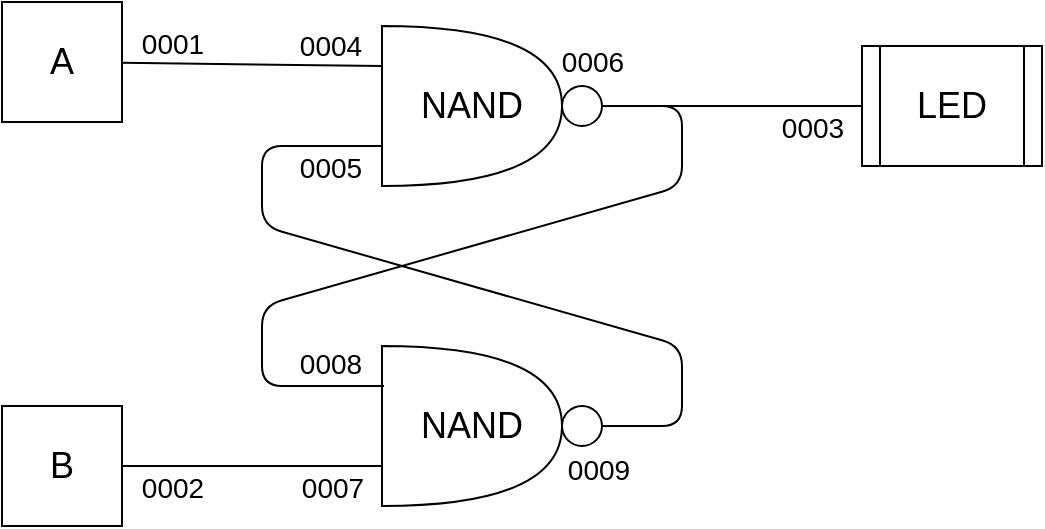 <mxfile version="14.9.6" type="device"><diagram id="Abg4GTiG7_1-cK8V5b2h" name="ページ1"><mxGraphModel dx="909" dy="522" grid="1" gridSize="10" guides="1" tooltips="1" connect="1" arrows="1" fold="1" page="1" pageScale="1" pageWidth="827" pageHeight="1169" math="0" shadow="0"><root><mxCell id="0"/><mxCell id="1" parent="0"/><mxCell id="W8r8Apw9rVZfVgwdfzkY-9" value="&lt;span style=&quot;font-size: 18px&quot;&gt;A&lt;/span&gt;" style="whiteSpace=wrap;html=1;aspect=fixed;" parent="1" vertex="1"><mxGeometry x="180" y="68" width="60" height="60" as="geometry"/></mxCell><mxCell id="W8r8Apw9rVZfVgwdfzkY-10" value="&lt;font style=&quot;font-size: 18px&quot;&gt;B&lt;/font&gt;" style="whiteSpace=wrap;html=1;aspect=fixed;" parent="1" vertex="1"><mxGeometry x="180" y="270" width="60" height="60" as="geometry"/></mxCell><mxCell id="W8r8Apw9rVZfVgwdfzkY-11" value="&lt;font style=&quot;font-size: 18px&quot;&gt;LED&lt;/font&gt;" style="shape=process;whiteSpace=wrap;html=1;backgroundOutline=1;" parent="1" vertex="1"><mxGeometry x="610" y="90" width="90" height="60" as="geometry"/></mxCell><mxCell id="HebiIMr509RJBNYMSd7E-1" value="" style="group" parent="1" vertex="1" connectable="0"><mxGeometry x="370" y="80" width="110" height="80" as="geometry"/></mxCell><mxCell id="HebiIMr509RJBNYMSd7E-2" value="&lt;font style=&quot;font-size: 18px&quot;&gt;NAND&lt;/font&gt;" style="shape=or;whiteSpace=wrap;html=1;" parent="HebiIMr509RJBNYMSd7E-1" vertex="1"><mxGeometry width="90" height="80" as="geometry"/></mxCell><mxCell id="HebiIMr509RJBNYMSd7E-3" value="" style="ellipse;whiteSpace=wrap;html=1;aspect=fixed;" parent="HebiIMr509RJBNYMSd7E-1" vertex="1"><mxGeometry x="90" y="30" width="20" height="20" as="geometry"/></mxCell><mxCell id="HebiIMr509RJBNYMSd7E-4" value="" style="group" parent="1" vertex="1" connectable="0"><mxGeometry x="370" y="240" width="110" height="80" as="geometry"/></mxCell><mxCell id="HebiIMr509RJBNYMSd7E-5" value="&lt;font style=&quot;font-size: 18px&quot;&gt;NAND&lt;/font&gt;" style="shape=or;whiteSpace=wrap;html=1;" parent="HebiIMr509RJBNYMSd7E-4" vertex="1"><mxGeometry width="90" height="80" as="geometry"/></mxCell><mxCell id="HebiIMr509RJBNYMSd7E-6" value="" style="ellipse;whiteSpace=wrap;html=1;aspect=fixed;" parent="HebiIMr509RJBNYMSd7E-4" vertex="1"><mxGeometry x="90" y="30" width="20" height="20" as="geometry"/></mxCell><mxCell id="HebiIMr509RJBNYMSd7E-18" value="" style="endArrow=none;html=1;entryX=0;entryY=0.5;entryDx=0;entryDy=0;exitX=1;exitY=0.5;exitDx=0;exitDy=0;" parent="1" source="HebiIMr509RJBNYMSd7E-3" target="W8r8Apw9rVZfVgwdfzkY-11" edge="1"><mxGeometry width="50" height="50" relative="1" as="geometry"><mxPoint x="670" y="200" as="sourcePoint"/><mxPoint x="510" y="250" as="targetPoint"/></mxGeometry></mxCell><mxCell id="HebiIMr509RJBNYMSd7E-24" value="&lt;font style=&quot;font-size: 14px&quot;&gt;0004&lt;/font&gt;" style="text;html=1;align=center;verticalAlign=middle;resizable=0;points=[];autosize=1;strokeColor=none;" parent="1" vertex="1"><mxGeometry x="319" y="80" width="50" height="20" as="geometry"/></mxCell><mxCell id="HebiIMr509RJBNYMSd7E-25" value="&lt;font style=&quot;font-size: 14px&quot;&gt;0005&lt;/font&gt;" style="text;html=1;align=center;verticalAlign=middle;resizable=0;points=[];autosize=1;strokeColor=none;" parent="1" vertex="1"><mxGeometry x="319" y="141" width="50" height="20" as="geometry"/></mxCell><mxCell id="HebiIMr509RJBNYMSd7E-26" value="&lt;font style=&quot;font-size: 14px&quot;&gt;0006&lt;/font&gt;" style="text;html=1;align=center;verticalAlign=middle;resizable=0;points=[];autosize=1;strokeColor=none;" parent="1" vertex="1"><mxGeometry x="450" y="88" width="50" height="20" as="geometry"/></mxCell><mxCell id="HebiIMr509RJBNYMSd7E-27" value="&lt;font style=&quot;font-size: 14px&quot;&gt;0007&lt;/font&gt;" style="text;html=1;align=center;verticalAlign=middle;resizable=0;points=[];autosize=1;strokeColor=none;" parent="1" vertex="1"><mxGeometry x="320" y="301" width="50" height="20" as="geometry"/></mxCell><mxCell id="HebiIMr509RJBNYMSd7E-28" value="&lt;font style=&quot;font-size: 14px&quot;&gt;0008&lt;/font&gt;" style="text;html=1;align=center;verticalAlign=middle;resizable=0;points=[];autosize=1;strokeColor=none;" parent="1" vertex="1"><mxGeometry x="319" y="239" width="50" height="20" as="geometry"/></mxCell><mxCell id="HebiIMr509RJBNYMSd7E-29" value="&lt;font style=&quot;font-size: 14px&quot;&gt;0009&lt;/font&gt;" style="text;html=1;align=center;verticalAlign=middle;resizable=0;points=[];autosize=1;strokeColor=none;" parent="1" vertex="1"><mxGeometry x="453" y="292" width="50" height="20" as="geometry"/></mxCell><mxCell id="5MlamFhoSwHAsdBm2o48-3" value="" style="endArrow=none;html=1;entryX=0;entryY=0.25;entryDx=0;entryDy=0;entryPerimeter=0;" parent="1" source="W8r8Apw9rVZfVgwdfzkY-9" target="HebiIMr509RJBNYMSd7E-2" edge="1"><mxGeometry width="50" height="50" relative="1" as="geometry"><mxPoint x="390" y="290" as="sourcePoint"/><mxPoint x="440" y="240" as="targetPoint"/></mxGeometry></mxCell><mxCell id="5MlamFhoSwHAsdBm2o48-4" value="" style="endArrow=none;html=1;entryX=0;entryY=0.75;entryDx=0;entryDy=0;entryPerimeter=0;exitX=1;exitY=0.5;exitDx=0;exitDy=0;" parent="1" source="W8r8Apw9rVZfVgwdfzkY-10" target="HebiIMr509RJBNYMSd7E-5" edge="1"><mxGeometry width="50" height="50" relative="1" as="geometry"><mxPoint x="250" y="108.375" as="sourcePoint"/><mxPoint x="380" y="110" as="targetPoint"/></mxGeometry></mxCell><mxCell id="5MlamFhoSwHAsdBm2o48-5" value="" style="endArrow=none;html=1;entryX=0;entryY=0.75;entryDx=0;entryDy=0;entryPerimeter=0;" parent="1" target="HebiIMr509RJBNYMSd7E-2" edge="1"><mxGeometry width="50" height="50" relative="1" as="geometry"><mxPoint x="480" y="280" as="sourcePoint"/><mxPoint x="440" y="240" as="targetPoint"/><Array as="points"><mxPoint x="520" y="280"/><mxPoint x="520" y="240"/><mxPoint x="310" y="180"/><mxPoint x="310" y="140"/></Array></mxGeometry></mxCell><mxCell id="5MlamFhoSwHAsdBm2o48-7" value="" style="endArrow=none;html=1;entryX=1;entryY=0.5;entryDx=0;entryDy=0;" parent="1" target="HebiIMr509RJBNYMSd7E-3" edge="1"><mxGeometry width="50" height="50" relative="1" as="geometry"><mxPoint x="371" y="260" as="sourcePoint"/><mxPoint x="440" y="240" as="targetPoint"/><Array as="points"><mxPoint x="310" y="260"/><mxPoint x="310" y="220"/><mxPoint x="520" y="160"/><mxPoint x="520" y="120"/></Array></mxGeometry></mxCell><mxCell id="5MlamFhoSwHAsdBm2o48-9" value="&lt;font style=&quot;font-size: 14px&quot;&gt;0001&lt;/font&gt;" style="text;html=1;align=center;verticalAlign=middle;resizable=0;points=[];autosize=1;strokeColor=none;" parent="1" vertex="1"><mxGeometry x="240" y="79" width="50" height="20" as="geometry"/></mxCell><mxCell id="5MlamFhoSwHAsdBm2o48-10" value="&lt;font style=&quot;font-size: 14px&quot;&gt;0002&lt;/font&gt;" style="text;html=1;align=center;verticalAlign=middle;resizable=0;points=[];autosize=1;strokeColor=none;" parent="1" vertex="1"><mxGeometry x="240" y="301" width="50" height="20" as="geometry"/></mxCell><mxCell id="5MlamFhoSwHAsdBm2o48-11" value="&lt;font style=&quot;font-size: 14px&quot;&gt;0003&lt;/font&gt;" style="text;html=1;align=center;verticalAlign=middle;resizable=0;points=[];autosize=1;strokeColor=none;" parent="1" vertex="1"><mxGeometry x="560" y="121" width="50" height="20" as="geometry"/></mxCell></root></mxGraphModel></diagram></mxfile>